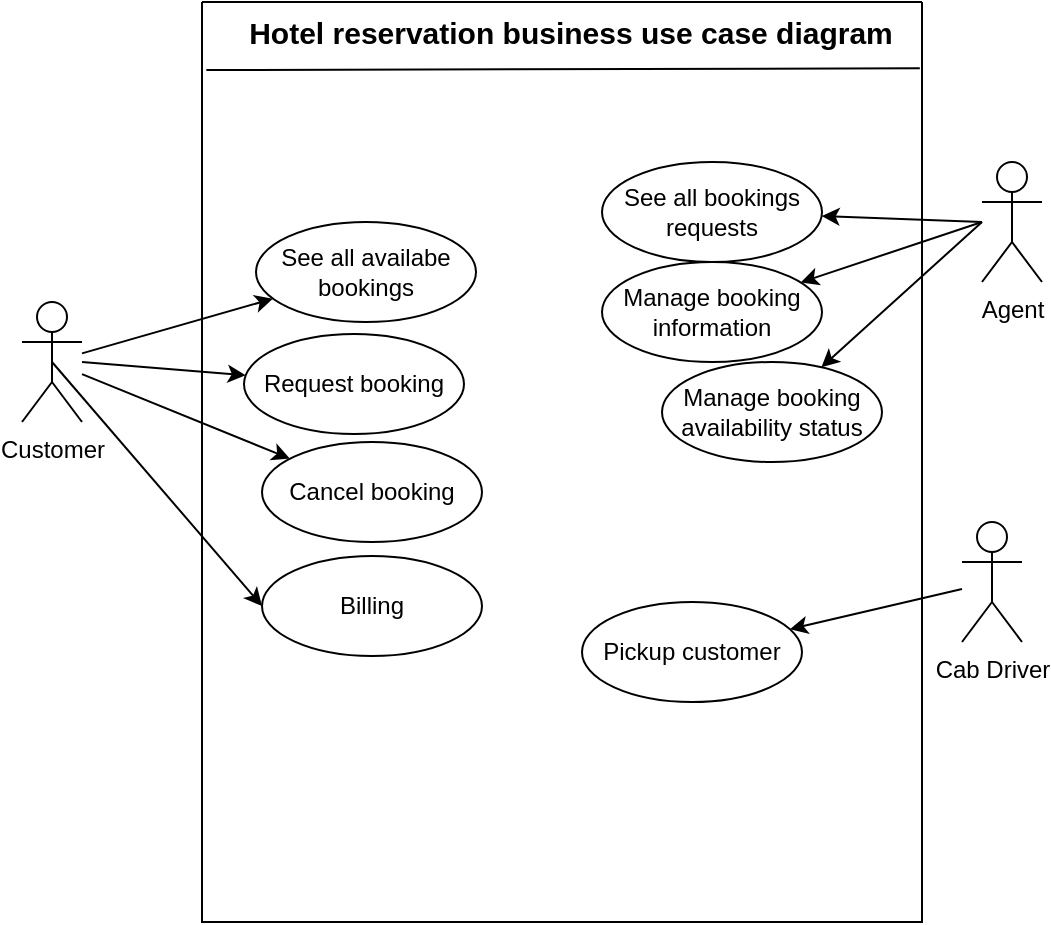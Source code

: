 <mxfile version="20.5.3" type="device"><diagram id="ErVdWqlZv039qT_9u6iA" name="Puslapis-1"><mxGraphModel dx="1422" dy="737" grid="1" gridSize="10" guides="1" tooltips="1" connect="1" arrows="1" fold="1" page="1" pageScale="1" pageWidth="827" pageHeight="1169" math="0" shadow="0"><root><mxCell id="0"/><mxCell id="1" parent="0"/><mxCell id="UWVT2Ci8a2HCSCmj3HI9-8" value="" style="rounded=0;orthogonalLoop=1;jettySize=auto;html=1;" parent="1" source="UWVT2Ci8a2HCSCmj3HI9-1" target="UWVT2Ci8a2HCSCmj3HI9-41" edge="1"><mxGeometry relative="1" as="geometry"/></mxCell><mxCell id="UWVT2Ci8a2HCSCmj3HI9-42" value="" style="edgeStyle=none;rounded=0;orthogonalLoop=1;jettySize=auto;html=1;" parent="1" source="UWVT2Ci8a2HCSCmj3HI9-1" target="UWVT2Ci8a2HCSCmj3HI9-39" edge="1"><mxGeometry relative="1" as="geometry"/></mxCell><mxCell id="UWVT2Ci8a2HCSCmj3HI9-1" value="Customer" style="shape=umlActor;verticalLabelPosition=bottom;verticalAlign=top;html=1;outlineConnect=0;" parent="1" vertex="1"><mxGeometry x="140" y="210" width="30" height="60" as="geometry"/></mxCell><mxCell id="UWVT2Ci8a2HCSCmj3HI9-2" value="Agent" style="shape=umlActor;verticalLabelPosition=bottom;verticalAlign=top;html=1;outlineConnect=0;" parent="1" vertex="1"><mxGeometry x="620" y="140" width="30" height="60" as="geometry"/></mxCell><mxCell id="UWVT2Ci8a2HCSCmj3HI9-5" value="Cab Driver" style="shape=umlActor;verticalLabelPosition=bottom;verticalAlign=top;html=1;outlineConnect=0;" parent="1" vertex="1"><mxGeometry x="610" y="320" width="30" height="60" as="geometry"/></mxCell><mxCell id="UWVT2Ci8a2HCSCmj3HI9-7" value="Request booking" style="ellipse;whiteSpace=wrap;html=1;" parent="1" vertex="1"><mxGeometry x="251" y="226" width="110" height="50" as="geometry"/></mxCell><mxCell id="UWVT2Ci8a2HCSCmj3HI9-11" value="Pickup customer" style="ellipse;whiteSpace=wrap;html=1;" parent="1" vertex="1"><mxGeometry x="420" y="360" width="110" height="50" as="geometry"/></mxCell><mxCell id="UWVT2Ci8a2HCSCmj3HI9-21" value="Manage booking availability status" style="ellipse;whiteSpace=wrap;html=1;" parent="1" vertex="1"><mxGeometry x="460" y="240" width="110" height="50" as="geometry"/></mxCell><mxCell id="UWVT2Ci8a2HCSCmj3HI9-26" value="See all bookings requests" style="ellipse;whiteSpace=wrap;html=1;" parent="1" vertex="1"><mxGeometry x="430" y="140" width="110" height="50" as="geometry"/></mxCell><mxCell id="UWVT2Ci8a2HCSCmj3HI9-27" value="" style="endArrow=classic;html=1;rounded=0;" parent="1" target="UWVT2Ci8a2HCSCmj3HI9-26" edge="1"><mxGeometry width="50" height="50" relative="1" as="geometry"><mxPoint x="620" y="170" as="sourcePoint"/><mxPoint x="600" y="120" as="targetPoint"/></mxGeometry></mxCell><mxCell id="UWVT2Ci8a2HCSCmj3HI9-32" value="Manage booking information" style="ellipse;whiteSpace=wrap;html=1;" parent="1" vertex="1"><mxGeometry x="430" y="190" width="110" height="50" as="geometry"/></mxCell><mxCell id="UWVT2Ci8a2HCSCmj3HI9-36" value="" style="endArrow=classic;html=1;rounded=0;" parent="1" source="UWVT2Ci8a2HCSCmj3HI9-5" target="UWVT2Ci8a2HCSCmj3HI9-11" edge="1"><mxGeometry width="50" height="50" relative="1" as="geometry"><mxPoint x="500" y="370" as="sourcePoint"/><mxPoint x="550" y="320" as="targetPoint"/></mxGeometry></mxCell><mxCell id="UWVT2Ci8a2HCSCmj3HI9-37" value="" style="endArrow=classic;html=1;rounded=0;" parent="1" target="UWVT2Ci8a2HCSCmj3HI9-32" edge="1"><mxGeometry width="50" height="50" relative="1" as="geometry"><mxPoint x="620" y="170" as="sourcePoint"/><mxPoint x="710" y="230" as="targetPoint"/></mxGeometry></mxCell><mxCell id="UWVT2Ci8a2HCSCmj3HI9-38" value="" style="endArrow=classic;html=1;rounded=0;" parent="1" target="UWVT2Ci8a2HCSCmj3HI9-21" edge="1"><mxGeometry width="50" height="50" relative="1" as="geometry"><mxPoint x="620" y="170" as="sourcePoint"/><mxPoint x="549.818" y="172.97" as="targetPoint"/></mxGeometry></mxCell><mxCell id="UWVT2Ci8a2HCSCmj3HI9-39" value="See all availabe bookings" style="ellipse;whiteSpace=wrap;html=1;" parent="1" vertex="1"><mxGeometry x="257" y="170" width="110" height="50" as="geometry"/></mxCell><mxCell id="UWVT2Ci8a2HCSCmj3HI9-40" value="" style="rounded=0;orthogonalLoop=1;jettySize=auto;html=1;" parent="1" target="UWVT2Ci8a2HCSCmj3HI9-7" edge="1"><mxGeometry relative="1" as="geometry"><mxPoint x="170" y="240" as="sourcePoint"/><mxPoint x="250.005" y="244.068" as="targetPoint"/></mxGeometry></mxCell><mxCell id="UWVT2Ci8a2HCSCmj3HI9-48" value="" style="swimlane;startSize=0;" parent="1" vertex="1"><mxGeometry x="230" y="60" width="360" height="460" as="geometry"/></mxCell><mxCell id="UWVT2Ci8a2HCSCmj3HI9-49" value="Hotel reservation business use case diagram" style="text;html=1;align=center;verticalAlign=top;resizable=0;points=[];autosize=1;strokeColor=none;fillColor=none;fontStyle=1;fontSize=15;" parent="UWVT2Ci8a2HCSCmj3HI9-48" vertex="1"><mxGeometry x="9" width="350" height="30" as="geometry"/></mxCell><mxCell id="jBmLY63ruGtvhWnSHFkg-24" value="Billing" style="ellipse;whiteSpace=wrap;html=1;" vertex="1" parent="UWVT2Ci8a2HCSCmj3HI9-48"><mxGeometry x="30" y="277" width="110" height="50" as="geometry"/></mxCell><mxCell id="UWVT2Ci8a2HCSCmj3HI9-41" value="Cancel booking" style="ellipse;whiteSpace=wrap;html=1;" parent="UWVT2Ci8a2HCSCmj3HI9-48" vertex="1"><mxGeometry x="30" y="220" width="110" height="50" as="geometry"/></mxCell><mxCell id="UWVT2Ci8a2HCSCmj3HI9-50" value="" style="endArrow=none;html=1;rounded=0;fontSize=15;exitX=0.006;exitY=0.074;exitDx=0;exitDy=0;exitPerimeter=0;entryX=0.997;entryY=0.072;entryDx=0;entryDy=0;entryPerimeter=0;" parent="1" source="UWVT2Ci8a2HCSCmj3HI9-48" target="UWVT2Ci8a2HCSCmj3HI9-48" edge="1"><mxGeometry width="50" height="50" relative="1" as="geometry"><mxPoint x="390" y="300" as="sourcePoint"/><mxPoint x="440" y="250" as="targetPoint"/></mxGeometry></mxCell><mxCell id="jBmLY63ruGtvhWnSHFkg-25" value="" style="rounded=0;orthogonalLoop=1;jettySize=auto;html=1;entryX=0;entryY=0.5;entryDx=0;entryDy=0;exitX=0.5;exitY=0.5;exitDx=0;exitDy=0;exitPerimeter=0;" edge="1" parent="1" source="UWVT2Ci8a2HCSCmj3HI9-1" target="jBmLY63ruGtvhWnSHFkg-24"><mxGeometry relative="1" as="geometry"><mxPoint x="165" y="250" as="sourcePoint"/><mxPoint x="278.003" y="306.501" as="targetPoint"/></mxGeometry></mxCell></root></mxGraphModel></diagram></mxfile>